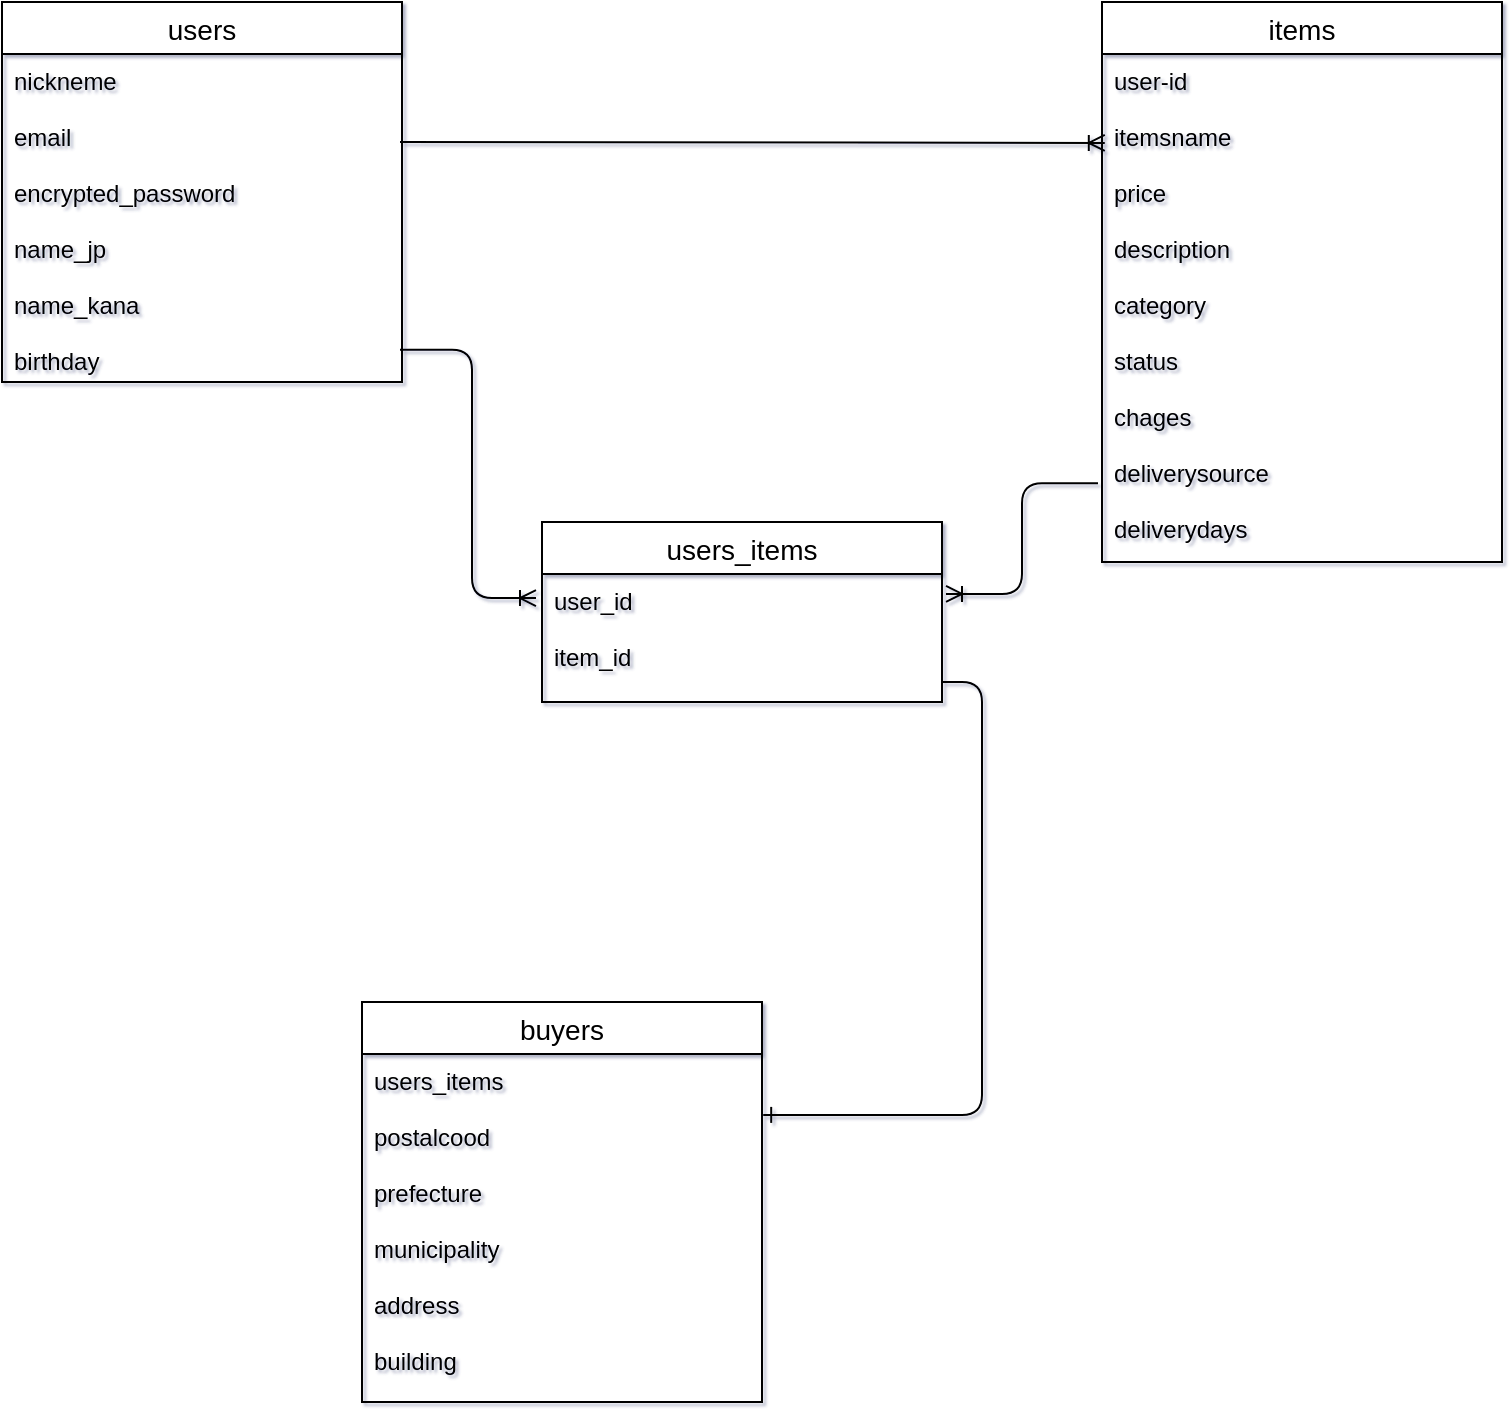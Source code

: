 <mxfile version="13.6.5">
    <diagram id="GPhpSimPZBbCM-nFkb0V" name="ページ1">
        <mxGraphModel dx="354" dy="604" grid="1" gridSize="10" guides="1" tooltips="1" connect="1" arrows="1" fold="1" page="1" pageScale="1" pageWidth="827" pageHeight="1169" math="0" shadow="1">
            <root>
                <mxCell id="0"/>
                <mxCell id="1" parent="0"/>
                <mxCell id="8" value="items" style="swimlane;fontStyle=0;childLayout=stackLayout;horizontal=1;startSize=26;horizontalStack=0;resizeParent=1;resizeParentMax=0;resizeLast=0;collapsible=1;marginBottom=0;align=center;fontSize=14;" vertex="1" parent="1">
                    <mxGeometry x="560" y="50" width="200" height="280" as="geometry"/>
                </mxCell>
                <mxCell id="9" value="user-id&#10;&#10;itemsname&#10;&#10;price&#10;&#10;description&#10;&#10;category&#10;&#10;status&#10;&#10;chages&#10;&#10;deliverysource&#10;&#10;deliverydays&#10;&#10;" style="text;strokeColor=none;fillColor=none;spacingLeft=4;spacingRight=4;overflow=hidden;rotatable=0;points=[[0,0.5],[1,0.5]];portConstraint=eastwest;fontSize=12;" vertex="1" parent="8">
                    <mxGeometry y="26" width="200" height="254" as="geometry"/>
                </mxCell>
                <mxCell id="10" value="users_items" style="swimlane;fontStyle=0;childLayout=stackLayout;horizontal=1;startSize=26;horizontalStack=0;resizeParent=1;resizeParentMax=0;resizeLast=0;collapsible=1;marginBottom=0;align=center;fontSize=14;" vertex="1" parent="1">
                    <mxGeometry x="280" y="310" width="200" height="90" as="geometry"/>
                </mxCell>
                <mxCell id="11" value="user_id&#10;&#10;item_id" style="text;strokeColor=none;fillColor=none;spacingLeft=4;spacingRight=4;overflow=hidden;rotatable=0;points=[[0,0.5],[1,0.5]];portConstraint=eastwest;fontSize=12;" vertex="1" parent="10">
                    <mxGeometry y="26" width="200" height="64" as="geometry"/>
                </mxCell>
                <mxCell id="2" value="users" style="swimlane;fontStyle=0;childLayout=stackLayout;horizontal=1;startSize=26;horizontalStack=0;resizeParent=1;resizeParentMax=0;resizeLast=0;collapsible=1;marginBottom=0;align=center;fontSize=14;" vertex="1" parent="1">
                    <mxGeometry x="10" y="50" width="200" height="190" as="geometry"/>
                </mxCell>
                <mxCell id="3" value="nickneme&#10;&#10;email&#10;&#10;encrypted_password&#10;&#10;name_jp&#10;&#10;name_kana&#10;&#10;birthday" style="text;strokeColor=none;fillColor=none;spacingLeft=4;spacingRight=4;overflow=hidden;rotatable=0;points=[[0,0.5],[1,0.5]];portConstraint=eastwest;fontSize=12;" vertex="1" parent="2">
                    <mxGeometry y="26" width="200" height="164" as="geometry"/>
                </mxCell>
                <mxCell id="21" value="" style="edgeStyle=orthogonalEdgeStyle;fontSize=12;html=1;endArrow=ERoneToMany;exitX=-0.01;exitY=0.845;exitDx=0;exitDy=0;exitPerimeter=0;entryX=1.01;entryY=0.156;entryDx=0;entryDy=0;entryPerimeter=0;" edge="1" parent="1" source="9" target="11">
                    <mxGeometry width="100" height="100" relative="1" as="geometry">
                        <mxPoint x="410" y="280" as="sourcePoint"/>
                        <mxPoint x="500" y="320" as="targetPoint"/>
                    </mxGeometry>
                </mxCell>
                <mxCell id="22" value="" style="edgeStyle=orthogonalEdgeStyle;fontSize=12;html=1;endArrow=ERoneToMany;exitX=0.995;exitY=0.902;exitDx=0;exitDy=0;exitPerimeter=0;entryX=-0.015;entryY=0.188;entryDx=0;entryDy=0;entryPerimeter=0;" edge="1" parent="1" source="3" target="11">
                    <mxGeometry width="100" height="100" relative="1" as="geometry">
                        <mxPoint x="306" y="250.03" as="sourcePoint"/>
                        <mxPoint x="230" y="350" as="targetPoint"/>
                    </mxGeometry>
                </mxCell>
                <mxCell id="23" value="" style="fontSize=12;html=1;endArrow=ERoneToMany;exitX=0.995;exitY=0.268;exitDx=0;exitDy=0;exitPerimeter=0;entryX=0.007;entryY=0.175;entryDx=0;entryDy=0;entryPerimeter=0;" edge="1" parent="1" source="3" target="9">
                    <mxGeometry width="100" height="100" relative="1" as="geometry">
                        <mxPoint x="330" y="195" as="sourcePoint"/>
                        <mxPoint x="430" y="95" as="targetPoint"/>
                    </mxGeometry>
                </mxCell>
                <mxCell id="28" value="buyers" style="swimlane;fontStyle=0;childLayout=stackLayout;horizontal=1;startSize=26;horizontalStack=0;resizeParent=1;resizeParentMax=0;resizeLast=0;collapsible=1;marginBottom=0;align=center;fontSize=14;" vertex="1" parent="1">
                    <mxGeometry x="190" y="550" width="200" height="200" as="geometry"/>
                </mxCell>
                <mxCell id="29" value="users_items&#10;&#10;postalcood&#10;&#10;prefecture&#10;  &#10;municipality&#10;&#10;address&#10;&#10;building" style="text;strokeColor=none;fillColor=none;spacingLeft=4;spacingRight=4;overflow=hidden;rotatable=0;points=[[0,0.5],[1,0.5]];portConstraint=eastwest;fontSize=12;" vertex="1" parent="28">
                    <mxGeometry y="26" width="200" height="174" as="geometry"/>
                </mxCell>
                <mxCell id="35" value="" style="edgeStyle=orthogonalEdgeStyle;fontSize=12;html=1;endArrow=ERone;endFill=1;entryX=1.003;entryY=0.175;entryDx=0;entryDy=0;entryPerimeter=0;exitX=1;exitY=0.844;exitDx=0;exitDy=0;exitPerimeter=0;" edge="1" parent="1" source="11" target="29">
                    <mxGeometry width="100" height="100" relative="1" as="geometry">
                        <mxPoint x="660" y="330" as="sourcePoint"/>
                        <mxPoint x="760" y="630" as="targetPoint"/>
                        <Array as="points">
                            <mxPoint x="500" y="390"/>
                            <mxPoint x="500" y="606"/>
                        </Array>
                    </mxGeometry>
                </mxCell>
            </root>
        </mxGraphModel>
    </diagram>
</mxfile>